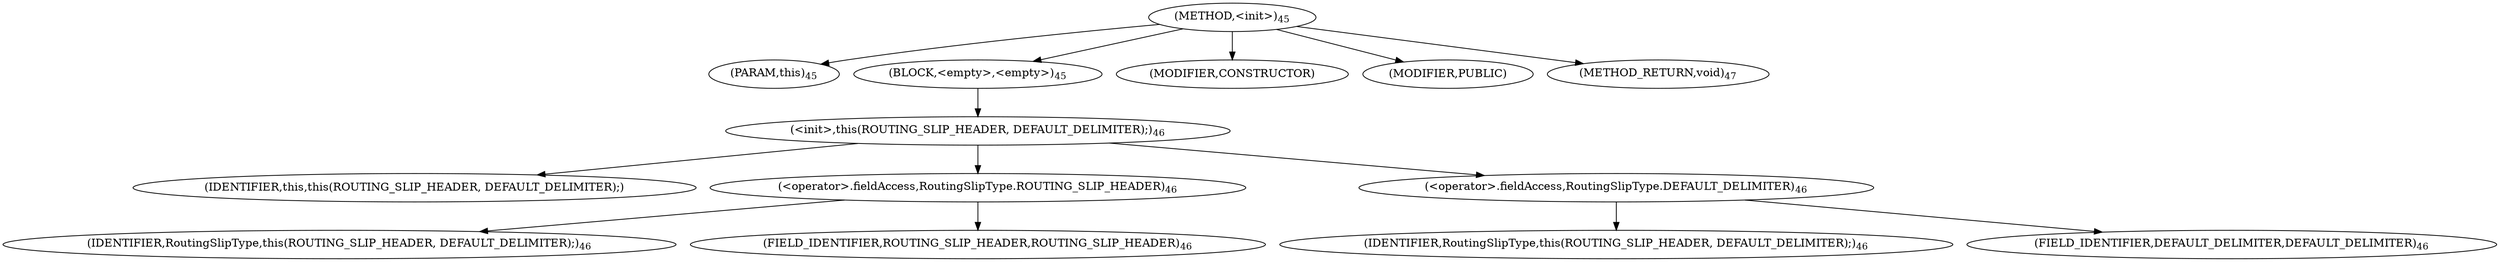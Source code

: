 digraph "&lt;init&gt;" {  
"44" [label = <(METHOD,&lt;init&gt;)<SUB>45</SUB>> ]
"4" [label = <(PARAM,this)<SUB>45</SUB>> ]
"45" [label = <(BLOCK,&lt;empty&gt;,&lt;empty&gt;)<SUB>45</SUB>> ]
"46" [label = <(&lt;init&gt;,this(ROUTING_SLIP_HEADER, DEFAULT_DELIMITER);)<SUB>46</SUB>> ]
"3" [label = <(IDENTIFIER,this,this(ROUTING_SLIP_HEADER, DEFAULT_DELIMITER);)> ]
"47" [label = <(&lt;operator&gt;.fieldAccess,RoutingSlipType.ROUTING_SLIP_HEADER)<SUB>46</SUB>> ]
"48" [label = <(IDENTIFIER,RoutingSlipType,this(ROUTING_SLIP_HEADER, DEFAULT_DELIMITER);)<SUB>46</SUB>> ]
"49" [label = <(FIELD_IDENTIFIER,ROUTING_SLIP_HEADER,ROUTING_SLIP_HEADER)<SUB>46</SUB>> ]
"50" [label = <(&lt;operator&gt;.fieldAccess,RoutingSlipType.DEFAULT_DELIMITER)<SUB>46</SUB>> ]
"51" [label = <(IDENTIFIER,RoutingSlipType,this(ROUTING_SLIP_HEADER, DEFAULT_DELIMITER);)<SUB>46</SUB>> ]
"52" [label = <(FIELD_IDENTIFIER,DEFAULT_DELIMITER,DEFAULT_DELIMITER)<SUB>46</SUB>> ]
"53" [label = <(MODIFIER,CONSTRUCTOR)> ]
"54" [label = <(MODIFIER,PUBLIC)> ]
"55" [label = <(METHOD_RETURN,void)<SUB>47</SUB>> ]
  "44" -> "4" 
  "44" -> "45" 
  "44" -> "53" 
  "44" -> "54" 
  "44" -> "55" 
  "45" -> "46" 
  "46" -> "3" 
  "46" -> "47" 
  "46" -> "50" 
  "47" -> "48" 
  "47" -> "49" 
  "50" -> "51" 
  "50" -> "52" 
}
